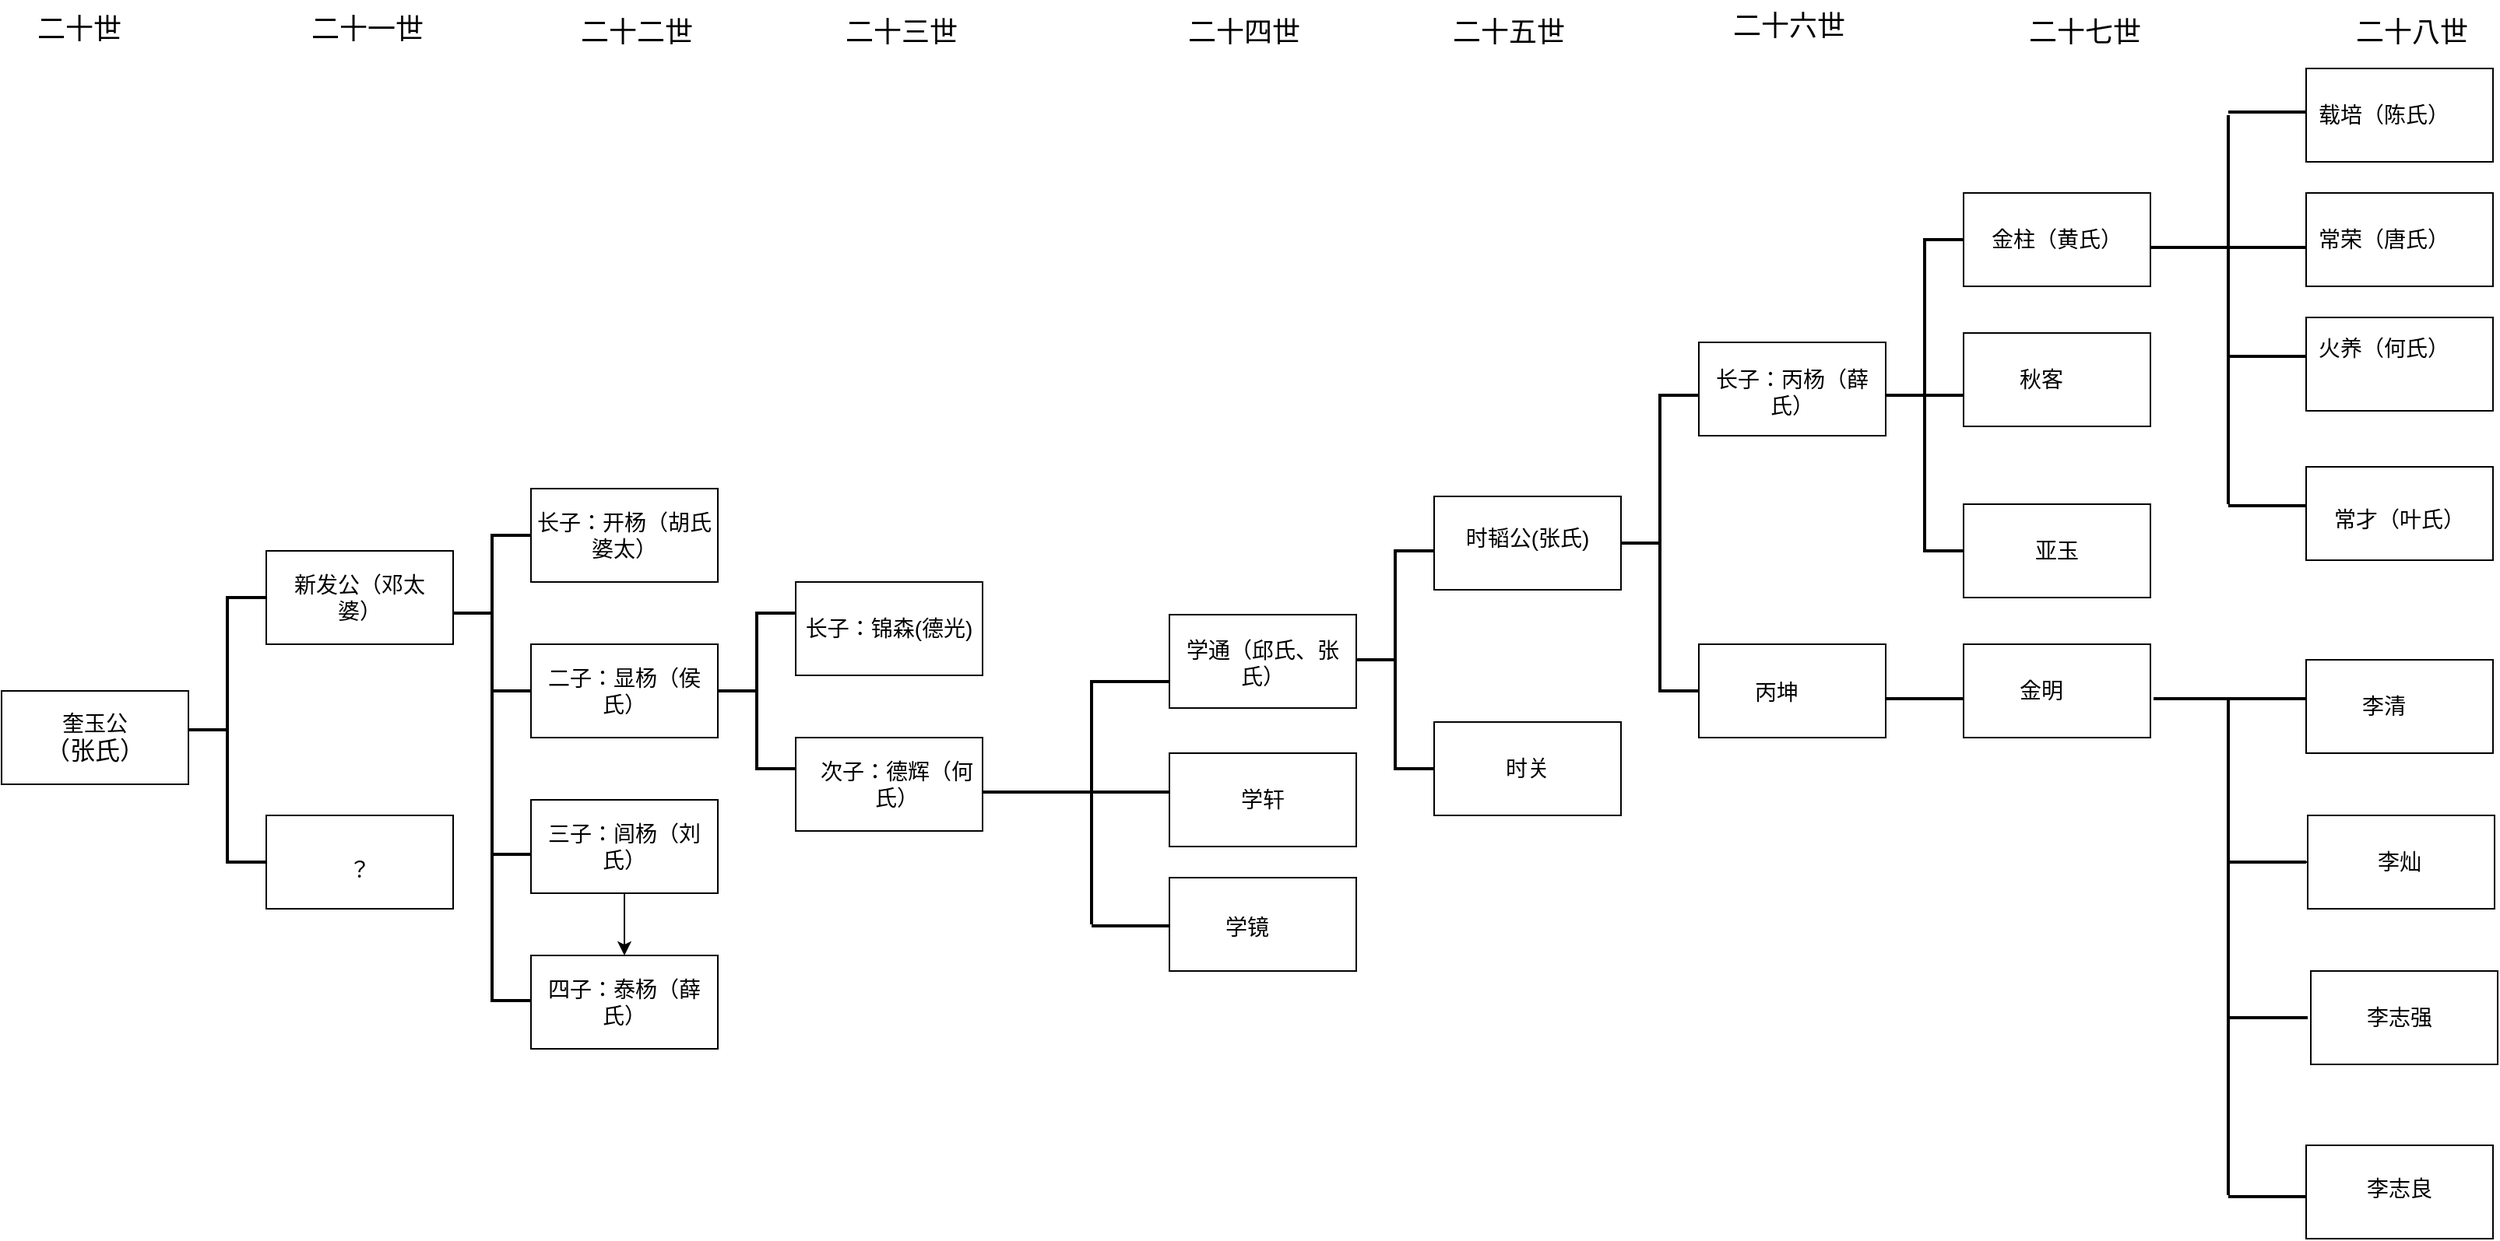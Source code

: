<mxfile version="24.5.2" type="github">
  <diagram name="第 1 页" id="a3wWLOY99gl7KxZ9aG14">
    <mxGraphModel dx="1744" dy="856" grid="1" gridSize="10" guides="0" tooltips="1" connect="1" arrows="1" fold="1" page="1" pageScale="1" pageWidth="827" pageHeight="1169" math="0" shadow="0">
      <root>
        <mxCell id="0" />
        <mxCell id="1" parent="0" />
        <mxCell id="-UbHEKh8l_d8gub23TeE-1" value="&lt;font style=&quot;font-size: 14px;&quot;&gt;奎玉公&lt;/font&gt;&lt;div&gt;&lt;font size=&quot;3&quot;&gt;（张氏）&lt;/font&gt;&lt;/div&gt;" style="rounded=0;whiteSpace=wrap;html=1;" vertex="1" parent="1">
          <mxGeometry x="30" y="610" width="120" height="60" as="geometry" />
        </mxCell>
        <mxCell id="-UbHEKh8l_d8gub23TeE-2" value="&lt;font style=&quot;font-size: 18px;&quot;&gt;二十世&lt;/font&gt;" style="text;strokeColor=none;align=center;fillColor=none;html=1;verticalAlign=middle;whiteSpace=wrap;rounded=0;" vertex="1" parent="1">
          <mxGeometry x="50" y="170" width="60" height="30" as="geometry" />
        </mxCell>
        <mxCell id="-UbHEKh8l_d8gub23TeE-3" value="" style="strokeWidth=2;html=1;shape=mxgraph.flowchart.annotation_2;align=left;labelPosition=right;pointerEvents=1;" vertex="1" parent="1">
          <mxGeometry x="150" y="550" width="50" height="170" as="geometry" />
        </mxCell>
        <mxCell id="-UbHEKh8l_d8gub23TeE-5" value="" style="verticalLabelPosition=bottom;verticalAlign=top;html=1;shape=mxgraph.basic.rect;fillColor2=none;strokeWidth=1;size=20;indent=95.33;" vertex="1" parent="1">
          <mxGeometry x="200" y="520" width="120" height="60" as="geometry" />
        </mxCell>
        <mxCell id="-UbHEKh8l_d8gub23TeE-6" value="新发公（邓太婆）" style="text;strokeColor=none;align=center;fillColor=none;html=1;verticalAlign=middle;whiteSpace=wrap;rounded=0;fontSize=14;" vertex="1" parent="1">
          <mxGeometry x="210" y="530" width="100" height="40" as="geometry" />
        </mxCell>
        <mxCell id="-UbHEKh8l_d8gub23TeE-7" value="" style="verticalLabelPosition=bottom;verticalAlign=top;html=1;shape=mxgraph.basic.rect;fillColor2=none;strokeWidth=1;size=20;indent=5;" vertex="1" parent="1">
          <mxGeometry x="200" y="690" width="120" height="60" as="geometry" />
        </mxCell>
        <mxCell id="-UbHEKh8l_d8gub23TeE-8" value="&lt;font style=&quot;font-size: 14px;&quot;&gt;？&lt;/font&gt;" style="text;strokeColor=none;align=center;fillColor=none;html=1;verticalAlign=middle;whiteSpace=wrap;rounded=0;" vertex="1" parent="1">
          <mxGeometry x="230" y="710" width="60" height="30" as="geometry" />
        </mxCell>
        <mxCell id="-UbHEKh8l_d8gub23TeE-9" value="" style="strokeWidth=2;html=1;shape=mxgraph.flowchart.annotation_2;align=left;labelPosition=right;pointerEvents=1;" vertex="1" parent="1">
          <mxGeometry x="320" y="510" width="50" height="100" as="geometry" />
        </mxCell>
        <mxCell id="-UbHEKh8l_d8gub23TeE-10" value="" style="verticalLabelPosition=bottom;verticalAlign=top;html=1;shape=mxgraph.basic.rect;fillColor2=none;strokeWidth=1;size=20;indent=5;" vertex="1" parent="1">
          <mxGeometry x="370" y="480" width="120" height="60" as="geometry" />
        </mxCell>
        <mxCell id="-UbHEKh8l_d8gub23TeE-11" value="" style="verticalLabelPosition=bottom;verticalAlign=top;html=1;shape=mxgraph.basic.rect;fillColor2=none;strokeWidth=1;size=20;indent=5;" vertex="1" parent="1">
          <mxGeometry x="370" y="580" width="120" height="60" as="geometry" />
        </mxCell>
        <mxCell id="-UbHEKh8l_d8gub23TeE-12" value="&lt;font style=&quot;font-size: 18px;&quot;&gt;二十一世&lt;/font&gt;" style="text;strokeColor=none;align=center;fillColor=none;html=1;verticalAlign=middle;whiteSpace=wrap;rounded=0;" vertex="1" parent="1">
          <mxGeometry x="220" y="170" width="90" height="30" as="geometry" />
        </mxCell>
        <mxCell id="-UbHEKh8l_d8gub23TeE-15" value="" style="line;strokeWidth=2;direction=south;html=1;" vertex="1" parent="1">
          <mxGeometry x="340" y="610" width="10" height="200" as="geometry" />
        </mxCell>
        <mxCell id="-UbHEKh8l_d8gub23TeE-18" value="" style="line;strokeWidth=2;html=1;" vertex="1" parent="1">
          <mxGeometry x="345" y="710" width="25" height="10" as="geometry" />
        </mxCell>
        <mxCell id="-UbHEKh8l_d8gub23TeE-24" value="" style="line;strokeWidth=2;html=1;" vertex="1" parent="1">
          <mxGeometry x="346" y="804" width="25" height="10" as="geometry" />
        </mxCell>
        <mxCell id="-UbHEKh8l_d8gub23TeE-25" value="Text" style="text;strokeColor=none;align=center;fillColor=none;html=1;verticalAlign=middle;whiteSpace=wrap;rounded=0;" vertex="1" parent="1">
          <mxGeometry x="370" y="680" width="120" height="60" as="geometry" />
        </mxCell>
        <mxCell id="-UbHEKh8l_d8gub23TeE-26" value="长子：开杨（胡氏婆太）" style="text;strokeColor=none;align=center;fillColor=none;html=1;verticalAlign=middle;whiteSpace=wrap;rounded=0;fontSize=14;" vertex="1" parent="1">
          <mxGeometry x="370" y="480" width="120" height="60" as="geometry" />
        </mxCell>
        <mxCell id="-UbHEKh8l_d8gub23TeE-28" value="&lt;font style=&quot;font-size: 14px;&quot;&gt;二子：显杨（侯氏）&lt;/font&gt;" style="text;strokeColor=none;align=center;fillColor=none;html=1;verticalAlign=middle;whiteSpace=wrap;rounded=0;" vertex="1" parent="1">
          <mxGeometry x="380" y="580" width="100" height="60" as="geometry" />
        </mxCell>
        <mxCell id="-UbHEKh8l_d8gub23TeE-31" value="" style="edgeStyle=orthogonalEdgeStyle;rounded=0;orthogonalLoop=1;jettySize=auto;html=1;" edge="1" parent="1" source="-UbHEKh8l_d8gub23TeE-29" target="-UbHEKh8l_d8gub23TeE-30">
          <mxGeometry relative="1" as="geometry" />
        </mxCell>
        <mxCell id="-UbHEKh8l_d8gub23TeE-29" value="&lt;font style=&quot;font-size: 14px;&quot;&gt;三子：闾杨（刘氏）&lt;/font&gt;" style="rounded=0;whiteSpace=wrap;html=1;" vertex="1" parent="1">
          <mxGeometry x="370" y="680" width="120" height="60" as="geometry" />
        </mxCell>
        <mxCell id="-UbHEKh8l_d8gub23TeE-30" value="" style="rounded=0;whiteSpace=wrap;html=1;" vertex="1" parent="1">
          <mxGeometry x="370" y="780" width="120" height="60" as="geometry" />
        </mxCell>
        <mxCell id="-UbHEKh8l_d8gub23TeE-32" value="&lt;span style=&quot;font-size: 14px;&quot;&gt;四子：泰杨（薛氏）&lt;/span&gt;" style="text;strokeColor=none;align=center;fillColor=none;html=1;verticalAlign=middle;whiteSpace=wrap;rounded=0;" vertex="1" parent="1">
          <mxGeometry x="370" y="780" width="120" height="60" as="geometry" />
        </mxCell>
        <mxCell id="-UbHEKh8l_d8gub23TeE-33" value="" style="strokeWidth=2;html=1;shape=mxgraph.flowchart.annotation_2;align=left;labelPosition=right;pointerEvents=1;" vertex="1" parent="1">
          <mxGeometry x="490" y="560" width="50" height="100" as="geometry" />
        </mxCell>
        <mxCell id="-UbHEKh8l_d8gub23TeE-34" value="" style="verticalLabelPosition=bottom;verticalAlign=top;html=1;shape=mxgraph.basic.rect;fillColor2=none;strokeWidth=1;size=20;indent=5;" vertex="1" parent="1">
          <mxGeometry x="540" y="540" width="120" height="60" as="geometry" />
        </mxCell>
        <mxCell id="-UbHEKh8l_d8gub23TeE-35" value="" style="verticalLabelPosition=bottom;verticalAlign=top;html=1;shape=mxgraph.basic.rect;fillColor2=none;strokeWidth=1;size=20;indent=5;" vertex="1" parent="1">
          <mxGeometry x="540" y="640" width="120" height="60" as="geometry" />
        </mxCell>
        <mxCell id="-UbHEKh8l_d8gub23TeE-36" value="&lt;span style=&quot;font-size: 14px;&quot;&gt;长子：锦森(德光&lt;/span&gt;&lt;span style=&quot;font-size: 14px;&quot;&gt;)&lt;/span&gt;" style="text;strokeColor=none;align=center;fillColor=none;html=1;verticalAlign=middle;whiteSpace=wrap;rounded=0;" vertex="1" parent="1">
          <mxGeometry x="540" y="540" width="120" height="60" as="geometry" />
        </mxCell>
        <mxCell id="-UbHEKh8l_d8gub23TeE-40" value="&lt;font style=&quot;font-size: 14px;&quot;&gt;次子：德辉（何氏）&lt;/font&gt;" style="text;strokeColor=none;align=center;fillColor=none;html=1;verticalAlign=middle;whiteSpace=wrap;rounded=0;" vertex="1" parent="1">
          <mxGeometry x="550" y="640" width="110" height="60" as="geometry" />
        </mxCell>
        <mxCell id="-UbHEKh8l_d8gub23TeE-42" value="" style="line;strokeWidth=2;html=1;" vertex="1" parent="1">
          <mxGeometry x="660" y="670" width="70" height="10" as="geometry" />
        </mxCell>
        <mxCell id="-UbHEKh8l_d8gub23TeE-43" value="" style="line;strokeWidth=2;direction=south;html=1;" vertex="1" parent="1">
          <mxGeometry x="725" y="603" width="10" height="157" as="geometry" />
        </mxCell>
        <mxCell id="-UbHEKh8l_d8gub23TeE-45" value="" style="line;strokeWidth=2;html=1;" vertex="1" parent="1">
          <mxGeometry x="730" y="599" width="50" height="10" as="geometry" />
        </mxCell>
        <mxCell id="-UbHEKh8l_d8gub23TeE-46" value="" style="line;strokeWidth=2;html=1;" vertex="1" parent="1">
          <mxGeometry x="730" y="670" width="50" height="10" as="geometry" />
        </mxCell>
        <mxCell id="-UbHEKh8l_d8gub23TeE-47" value="" style="line;strokeWidth=2;html=1;" vertex="1" parent="1">
          <mxGeometry x="730" y="756" width="50" height="10" as="geometry" />
        </mxCell>
        <mxCell id="-UbHEKh8l_d8gub23TeE-48" value="" style="rounded=0;whiteSpace=wrap;html=1;" vertex="1" parent="1">
          <mxGeometry x="780" y="561" width="120" height="60" as="geometry" />
        </mxCell>
        <mxCell id="-UbHEKh8l_d8gub23TeE-49" value="" style="rounded=0;whiteSpace=wrap;html=1;" vertex="1" parent="1">
          <mxGeometry x="780" y="650" width="120" height="60" as="geometry" />
        </mxCell>
        <mxCell id="-UbHEKh8l_d8gub23TeE-50" value="" style="rounded=0;whiteSpace=wrap;html=1;" vertex="1" parent="1">
          <mxGeometry x="780" y="730" width="120" height="60" as="geometry" />
        </mxCell>
        <mxCell id="-UbHEKh8l_d8gub23TeE-51" value="&lt;span style=&quot;font-size: 14px;&quot;&gt;学通（邱氏、张氏）&lt;/span&gt;" style="text;strokeColor=none;align=center;fillColor=none;html=1;verticalAlign=middle;whiteSpace=wrap;rounded=0;" vertex="1" parent="1">
          <mxGeometry x="790" y="567" width="100" height="50" as="geometry" />
        </mxCell>
        <mxCell id="-UbHEKh8l_d8gub23TeE-52" value="&lt;span style=&quot;font-size: 14px;&quot;&gt;学轩&lt;/span&gt;" style="text;strokeColor=none;align=center;fillColor=none;html=1;verticalAlign=middle;whiteSpace=wrap;rounded=0;" vertex="1" parent="1">
          <mxGeometry x="790" y="650" width="100" height="60" as="geometry" />
        </mxCell>
        <mxCell id="-UbHEKh8l_d8gub23TeE-53" value="&lt;span style=&quot;font-size: 14px;&quot;&gt;学镜&lt;/span&gt;" style="text;strokeColor=none;align=center;fillColor=none;html=1;verticalAlign=middle;whiteSpace=wrap;rounded=0;" vertex="1" parent="1">
          <mxGeometry x="770" y="742" width="120" height="40" as="geometry" />
        </mxCell>
        <mxCell id="-UbHEKh8l_d8gub23TeE-56" value="" style="strokeWidth=2;html=1;shape=mxgraph.flowchart.annotation_2;align=left;labelPosition=right;pointerEvents=1;" vertex="1" parent="1">
          <mxGeometry x="900" y="520" width="50" height="140" as="geometry" />
        </mxCell>
        <mxCell id="-UbHEKh8l_d8gub23TeE-57" value="" style="rounded=0;whiteSpace=wrap;html=1;" vertex="1" parent="1">
          <mxGeometry x="950" y="485" width="120" height="60" as="geometry" />
        </mxCell>
        <mxCell id="-UbHEKh8l_d8gub23TeE-58" value="" style="rounded=0;whiteSpace=wrap;html=1;" vertex="1" parent="1">
          <mxGeometry x="950" y="630" width="120" height="60" as="geometry" />
        </mxCell>
        <mxCell id="-UbHEKh8l_d8gub23TeE-59" value="&lt;span style=&quot;font-size: 14px;&quot;&gt;时韬公(张氏)&lt;/span&gt;" style="text;strokeColor=none;align=center;fillColor=none;html=1;verticalAlign=middle;whiteSpace=wrap;rounded=0;" vertex="1" parent="1">
          <mxGeometry x="960" y="482" width="100" height="60" as="geometry" />
        </mxCell>
        <mxCell id="-UbHEKh8l_d8gub23TeE-60" value="&lt;span style=&quot;font-size: 14px;&quot;&gt;时关&lt;/span&gt;" style="text;strokeColor=none;align=center;fillColor=none;html=1;verticalAlign=middle;whiteSpace=wrap;rounded=0;" vertex="1" parent="1">
          <mxGeometry x="960" y="630" width="100" height="60" as="geometry" />
        </mxCell>
        <mxCell id="-UbHEKh8l_d8gub23TeE-61" value="" style="strokeWidth=2;html=1;shape=mxgraph.flowchart.annotation_2;align=left;labelPosition=right;pointerEvents=1;" vertex="1" parent="1">
          <mxGeometry x="1070" y="420" width="50" height="190" as="geometry" />
        </mxCell>
        <mxCell id="-UbHEKh8l_d8gub23TeE-62" value="" style="rounded=0;whiteSpace=wrap;html=1;" vertex="1" parent="1">
          <mxGeometry x="1120" y="386" width="120" height="60" as="geometry" />
        </mxCell>
        <mxCell id="-UbHEKh8l_d8gub23TeE-63" value="" style="rounded=0;whiteSpace=wrap;html=1;" vertex="1" parent="1">
          <mxGeometry x="1120" y="580" width="120" height="60" as="geometry" />
        </mxCell>
        <mxCell id="-UbHEKh8l_d8gub23TeE-64" value="&lt;span style=&quot;font-size: 14px;&quot;&gt;丙坤&lt;/span&gt;" style="text;strokeColor=none;align=center;fillColor=none;html=1;verticalAlign=middle;whiteSpace=wrap;rounded=0;" vertex="1" parent="1">
          <mxGeometry x="1120" y="581" width="100" height="60" as="geometry" />
        </mxCell>
        <mxCell id="-UbHEKh8l_d8gub23TeE-65" value="&lt;span style=&quot;font-size: 14px;&quot;&gt;长子：丙杨（薛氏）&lt;/span&gt;" style="text;strokeColor=none;align=center;fillColor=none;html=1;verticalAlign=middle;whiteSpace=wrap;rounded=0;" vertex="1" parent="1">
          <mxGeometry x="1130" y="388" width="100" height="60" as="geometry" />
        </mxCell>
        <mxCell id="-UbHEKh8l_d8gub23TeE-66" value="&lt;font style=&quot;font-size: 18px;&quot;&gt;二十二世&lt;/font&gt;" style="text;whiteSpace=wrap;html=1;" vertex="1" parent="1">
          <mxGeometry x="400" y="170" width="80" height="50" as="geometry" />
        </mxCell>
        <mxCell id="-UbHEKh8l_d8gub23TeE-67" value="&lt;font style=&quot;font-size: 18px;&quot;&gt;二十三世&lt;/font&gt;" style="text;whiteSpace=wrap;html=1;" vertex="1" parent="1">
          <mxGeometry x="570" y="170" width="100" height="40" as="geometry" />
        </mxCell>
        <mxCell id="-UbHEKh8l_d8gub23TeE-68" value="&lt;font style=&quot;font-size: 18px;&quot;&gt;二十四世&lt;/font&gt;" style="text;whiteSpace=wrap;html=1;" vertex="1" parent="1">
          <mxGeometry x="790" y="170" width="110" height="40" as="geometry" />
        </mxCell>
        <mxCell id="-UbHEKh8l_d8gub23TeE-69" value="&lt;font style=&quot;font-size: 18px;&quot;&gt;二十五世&lt;/font&gt;" style="text;whiteSpace=wrap;html=1;" vertex="1" parent="1">
          <mxGeometry x="960" y="170" width="100" height="40" as="geometry" />
        </mxCell>
        <mxCell id="-UbHEKh8l_d8gub23TeE-70" value="&lt;font style=&quot;font-size: 18px;&quot;&gt;二十六世&lt;/font&gt;" style="text;whiteSpace=wrap;html=1;" vertex="1" parent="1">
          <mxGeometry x="1140" y="166" width="100" height="30" as="geometry" />
        </mxCell>
        <mxCell id="-UbHEKh8l_d8gub23TeE-74" value="" style="strokeWidth=2;html=1;shape=mxgraph.flowchart.annotation_2;align=left;labelPosition=right;pointerEvents=1;" vertex="1" parent="1">
          <mxGeometry x="1240" y="320" width="50" height="200" as="geometry" />
        </mxCell>
        <mxCell id="-UbHEKh8l_d8gub23TeE-75" value="" style="rounded=0;whiteSpace=wrap;html=1;" vertex="1" parent="1">
          <mxGeometry x="1290" y="290" width="120" height="60" as="geometry" />
        </mxCell>
        <mxCell id="-UbHEKh8l_d8gub23TeE-76" value="" style="rounded=0;whiteSpace=wrap;html=1;" vertex="1" parent="1">
          <mxGeometry x="1290" y="380" width="120" height="60" as="geometry" />
        </mxCell>
        <mxCell id="-UbHEKh8l_d8gub23TeE-77" value="" style="rounded=0;whiteSpace=wrap;html=1;" vertex="1" parent="1">
          <mxGeometry x="1290" y="490" width="120" height="60" as="geometry" />
        </mxCell>
        <mxCell id="-UbHEKh8l_d8gub23TeE-78" value="" style="rounded=0;whiteSpace=wrap;html=1;" vertex="1" parent="1">
          <mxGeometry x="1290" y="580" width="120" height="60" as="geometry" />
        </mxCell>
        <mxCell id="-UbHEKh8l_d8gub23TeE-79" value="&lt;span style=&quot;font-size: 14px;&quot;&gt;金柱（黄氏）&lt;/span&gt;" style="text;strokeColor=none;align=center;fillColor=none;html=1;verticalAlign=middle;whiteSpace=wrap;rounded=0;" vertex="1" parent="1">
          <mxGeometry x="1300" y="290" width="100" height="60" as="geometry" />
        </mxCell>
        <mxCell id="-UbHEKh8l_d8gub23TeE-80" value="&lt;span style=&quot;font-size: 14px;&quot;&gt;秋客&lt;/span&gt;" style="text;strokeColor=none;align=center;fillColor=none;html=1;verticalAlign=middle;whiteSpace=wrap;rounded=0;" vertex="1" parent="1">
          <mxGeometry x="1290" y="380" width="100" height="60" as="geometry" />
        </mxCell>
        <mxCell id="-UbHEKh8l_d8gub23TeE-81" value="&lt;span style=&quot;font-size: 14px;&quot;&gt;亚玉&lt;/span&gt;" style="text;strokeColor=none;align=center;fillColor=none;html=1;verticalAlign=middle;whiteSpace=wrap;rounded=0;" vertex="1" parent="1">
          <mxGeometry x="1300" y="490" width="100" height="60" as="geometry" />
        </mxCell>
        <mxCell id="-UbHEKh8l_d8gub23TeE-82" value="&lt;span style=&quot;font-size: 14px;&quot;&gt;金明&lt;/span&gt;" style="text;strokeColor=none;align=center;fillColor=none;html=1;verticalAlign=middle;whiteSpace=wrap;rounded=0;" vertex="1" parent="1">
          <mxGeometry x="1290" y="580" width="100" height="60" as="geometry" />
        </mxCell>
        <mxCell id="-UbHEKh8l_d8gub23TeE-83" style="edgeStyle=orthogonalEdgeStyle;rounded=0;orthogonalLoop=1;jettySize=auto;html=1;exitX=0.5;exitY=1;exitDx=0;exitDy=0;" edge="1" parent="1" source="-UbHEKh8l_d8gub23TeE-80" target="-UbHEKh8l_d8gub23TeE-80">
          <mxGeometry relative="1" as="geometry" />
        </mxCell>
        <mxCell id="-UbHEKh8l_d8gub23TeE-84" value="" style="line;strokeWidth=2;html=1;" vertex="1" parent="1">
          <mxGeometry x="1240" y="610" width="50" height="10" as="geometry" />
        </mxCell>
        <mxCell id="-UbHEKh8l_d8gub23TeE-85" value="" style="line;strokeWidth=2;html=1;" vertex="1" parent="1">
          <mxGeometry x="1260" y="410" width="30" height="20" as="geometry" />
        </mxCell>
        <mxCell id="-UbHEKh8l_d8gub23TeE-86" value="" style="line;strokeWidth=2;html=1;" vertex="1" parent="1">
          <mxGeometry x="1412" y="610" width="50" height="10" as="geometry" />
        </mxCell>
        <mxCell id="-UbHEKh8l_d8gub23TeE-87" value="" style="line;strokeWidth=2;html=1;" vertex="1" parent="1">
          <mxGeometry x="1462" y="610" width="50" height="10" as="geometry" />
        </mxCell>
        <mxCell id="-UbHEKh8l_d8gub23TeE-88" value="" style="line;strokeWidth=2;html=1;" vertex="1" parent="1">
          <mxGeometry x="1460" y="715" width="50" height="10" as="geometry" />
        </mxCell>
        <mxCell id="-UbHEKh8l_d8gub23TeE-89" value="" style="line;strokeWidth=2;html=1;" vertex="1" parent="1">
          <mxGeometry x="1461" y="815" width="50" height="10" as="geometry" />
        </mxCell>
        <mxCell id="-UbHEKh8l_d8gub23TeE-101" value="" style="edgeStyle=orthogonalEdgeStyle;rounded=0;orthogonalLoop=1;jettySize=auto;html=1;" edge="1" parent="1" source="-UbHEKh8l_d8gub23TeE-91" target="-UbHEKh8l_d8gub23TeE-88">
          <mxGeometry relative="1" as="geometry" />
        </mxCell>
        <mxCell id="-UbHEKh8l_d8gub23TeE-91" value="" style="rounded=0;whiteSpace=wrap;html=1;" vertex="1" parent="1">
          <mxGeometry x="1511" y="690" width="120" height="60" as="geometry" />
        </mxCell>
        <mxCell id="-UbHEKh8l_d8gub23TeE-92" value="" style="rounded=0;whiteSpace=wrap;html=1;" vertex="1" parent="1">
          <mxGeometry x="1513" y="790" width="120" height="60" as="geometry" />
        </mxCell>
        <mxCell id="-UbHEKh8l_d8gub23TeE-93" value="" style="rounded=0;whiteSpace=wrap;html=1;" vertex="1" parent="1">
          <mxGeometry x="1510" y="902" width="120" height="60" as="geometry" />
        </mxCell>
        <mxCell id="-UbHEKh8l_d8gub23TeE-94" value="" style="rounded=0;whiteSpace=wrap;html=1;" vertex="1" parent="1">
          <mxGeometry x="1510" y="590" width="120" height="60" as="geometry" />
        </mxCell>
        <mxCell id="-UbHEKh8l_d8gub23TeE-95" value="" style="rounded=0;whiteSpace=wrap;html=1;" vertex="1" parent="1">
          <mxGeometry x="1510" y="466" width="120" height="60" as="geometry" />
        </mxCell>
        <mxCell id="-UbHEKh8l_d8gub23TeE-96" value="" style="rounded=0;whiteSpace=wrap;html=1;" vertex="1" parent="1">
          <mxGeometry x="1510" y="370" width="120" height="60" as="geometry" />
        </mxCell>
        <mxCell id="-UbHEKh8l_d8gub23TeE-97" value="" style="rounded=0;whiteSpace=wrap;html=1;" vertex="1" parent="1">
          <mxGeometry x="1510" y="210" width="120" height="60" as="geometry" />
        </mxCell>
        <mxCell id="-UbHEKh8l_d8gub23TeE-98" value="" style="rounded=0;whiteSpace=wrap;html=1;" vertex="1" parent="1">
          <mxGeometry x="1510" y="290" width="120" height="60" as="geometry" />
        </mxCell>
        <mxCell id="-UbHEKh8l_d8gub23TeE-99" value="" style="line;strokeWidth=2;direction=south;html=1;" vertex="1" parent="1">
          <mxGeometry x="1370" y="614" width="180" height="320" as="geometry" />
        </mxCell>
        <mxCell id="-UbHEKh8l_d8gub23TeE-102" value="" style="line;strokeWidth=2;html=1;" vertex="1" parent="1">
          <mxGeometry x="1410" y="320" width="50" height="10" as="geometry" />
        </mxCell>
        <mxCell id="-UbHEKh8l_d8gub23TeE-103" value="" style="line;strokeWidth=2;html=1;" vertex="1" parent="1">
          <mxGeometry x="1460" y="233" width="50" height="10" as="geometry" />
        </mxCell>
        <mxCell id="-UbHEKh8l_d8gub23TeE-104" value="" style="line;strokeWidth=2;html=1;" vertex="1" parent="1">
          <mxGeometry x="1460" y="320" width="50" height="10" as="geometry" />
        </mxCell>
        <mxCell id="-UbHEKh8l_d8gub23TeE-352" value="" style="line;strokeWidth=2;html=1;" vertex="1" parent="1">
          <mxGeometry x="1460" y="930" width="50" height="10" as="geometry" />
        </mxCell>
        <mxCell id="-UbHEKh8l_d8gub23TeE-353" value="" style="line;strokeWidth=2;direction=south;html=1;" vertex="1" parent="1">
          <mxGeometry x="1370" y="240" width="180" height="250" as="geometry" />
        </mxCell>
        <mxCell id="-UbHEKh8l_d8gub23TeE-355" value="" style="line;strokeWidth=2;html=1;" vertex="1" parent="1">
          <mxGeometry x="1460" y="390" width="50" height="10" as="geometry" />
        </mxCell>
        <mxCell id="-UbHEKh8l_d8gub23TeE-356" value="" style="line;strokeWidth=2;html=1;" vertex="1" parent="1">
          <mxGeometry x="1460" y="486" width="50" height="10" as="geometry" />
        </mxCell>
        <mxCell id="-UbHEKh8l_d8gub23TeE-359" value="&lt;span style=&quot;font-size: 14px;&quot;&gt;常荣（唐氏）&lt;/span&gt;" style="text;strokeColor=none;align=center;fillColor=none;html=1;verticalAlign=middle;whiteSpace=wrap;rounded=0;" vertex="1" parent="1">
          <mxGeometry x="1510" y="290" width="100" height="60" as="geometry" />
        </mxCell>
        <mxCell id="-UbHEKh8l_d8gub23TeE-360" value="&lt;span style=&quot;font-size: 14px;&quot;&gt;载培（陈氏）&lt;/span&gt;" style="text;strokeColor=none;align=center;fillColor=none;html=1;verticalAlign=middle;whiteSpace=wrap;rounded=0;" vertex="1" parent="1">
          <mxGeometry x="1510" y="210" width="100" height="60" as="geometry" />
        </mxCell>
        <mxCell id="-UbHEKh8l_d8gub23TeE-361" value="&lt;span style=&quot;font-size: 14px;&quot;&gt;火养（何氏）&lt;/span&gt;" style="text;strokeColor=none;align=center;fillColor=none;html=1;verticalAlign=middle;whiteSpace=wrap;rounded=0;" vertex="1" parent="1">
          <mxGeometry x="1510" y="360" width="100" height="60" as="geometry" />
        </mxCell>
        <mxCell id="-UbHEKh8l_d8gub23TeE-362" value="&lt;span style=&quot;font-size: 14px;&quot;&gt;常才（叶氏）&lt;/span&gt;" style="text;strokeColor=none;align=center;fillColor=none;html=1;verticalAlign=middle;whiteSpace=wrap;rounded=0;" vertex="1" parent="1">
          <mxGeometry x="1520" y="470" width="100" height="60" as="geometry" />
        </mxCell>
        <mxCell id="-UbHEKh8l_d8gub23TeE-363" value="&lt;span style=&quot;font-size: 14px;&quot;&gt;李灿&lt;/span&gt;" style="text;strokeColor=none;align=center;fillColor=none;html=1;verticalAlign=middle;whiteSpace=wrap;rounded=0;" vertex="1" parent="1">
          <mxGeometry x="1520" y="690" width="100" height="60" as="geometry" />
        </mxCell>
        <mxCell id="-UbHEKh8l_d8gub23TeE-364" value="&lt;span style=&quot;font-size: 14px;&quot;&gt;李志强&lt;/span&gt;" style="text;strokeColor=none;align=center;fillColor=none;html=1;verticalAlign=middle;whiteSpace=wrap;rounded=0;" vertex="1" parent="1">
          <mxGeometry x="1520" y="790" width="100" height="60" as="geometry" />
        </mxCell>
        <mxCell id="-UbHEKh8l_d8gub23TeE-365" value="&lt;span style=&quot;font-size: 14px;&quot;&gt;李志良&lt;/span&gt;" style="text;strokeColor=none;align=center;fillColor=none;html=1;verticalAlign=middle;whiteSpace=wrap;rounded=0;" vertex="1" parent="1">
          <mxGeometry x="1520" y="900" width="100" height="60" as="geometry" />
        </mxCell>
        <mxCell id="-UbHEKh8l_d8gub23TeE-366" value="&lt;span style=&quot;font-size: 14px;&quot;&gt;李清&lt;/span&gt;" style="text;strokeColor=none;align=center;fillColor=none;html=1;verticalAlign=middle;whiteSpace=wrap;rounded=0;" vertex="1" parent="1">
          <mxGeometry x="1510" y="590" width="100" height="60" as="geometry" />
        </mxCell>
        <mxCell id="-UbHEKh8l_d8gub23TeE-370" value="&lt;font style=&quot;font-size: 18px;&quot;&gt;二十七世&lt;/font&gt;" style="text;whiteSpace=wrap;html=1;" vertex="1" parent="1">
          <mxGeometry x="1330" y="170" width="80" height="30" as="geometry" />
        </mxCell>
        <mxCell id="-UbHEKh8l_d8gub23TeE-371" value="&lt;font style=&quot;font-size: 18px;&quot;&gt;二十八世&lt;/font&gt;" style="text;whiteSpace=wrap;html=1;" vertex="1" parent="1">
          <mxGeometry x="1540" y="170" width="90" height="30" as="geometry" />
        </mxCell>
      </root>
    </mxGraphModel>
  </diagram>
</mxfile>
